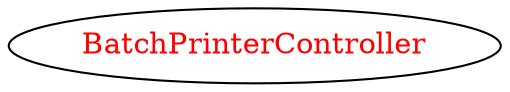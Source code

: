 digraph dependencyGraph {
 concentrate=true;
 ranksep="2.0";
 rankdir="LR"; 
 splines="ortho";
"BatchPrinterController" [fontcolor="red"];
}